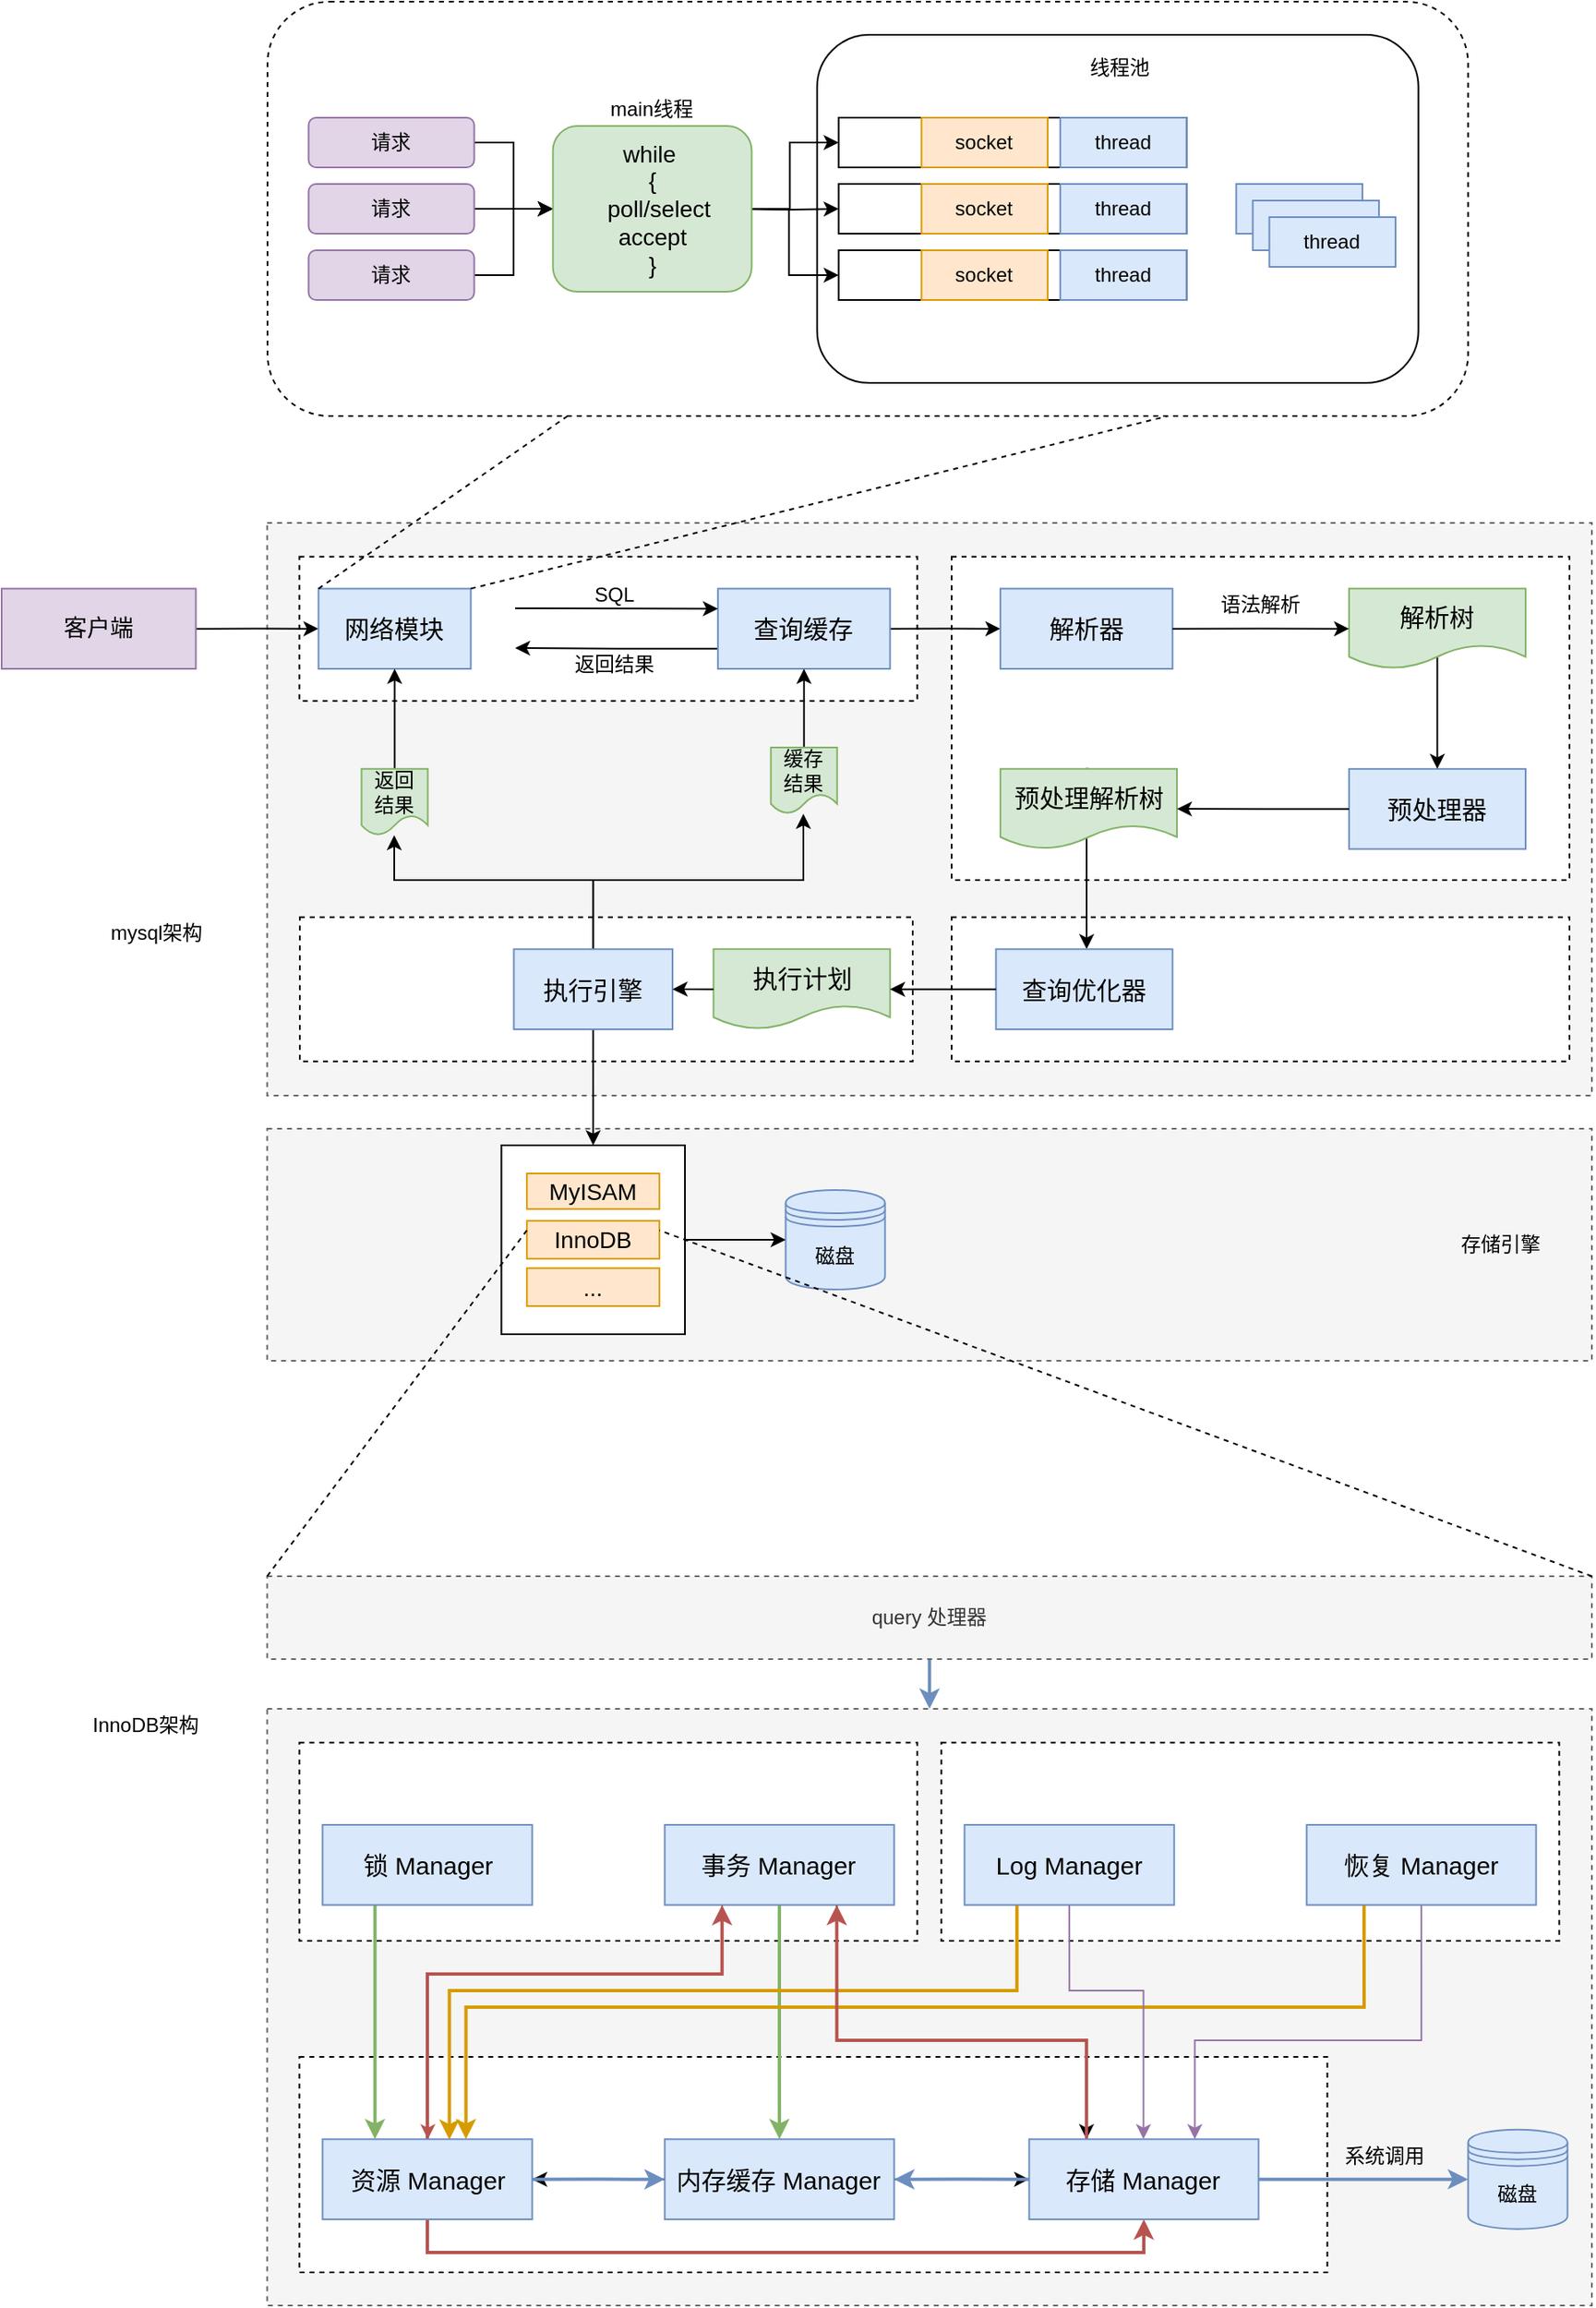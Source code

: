<mxfile version="13.7.6" type="github">
  <diagram id="Nw3A2sw1rG-FBsZ3vatD" name="Page-1">
    <mxGraphModel dx="3153" dy="3159" grid="1" gridSize="10" guides="1" tooltips="1" connect="1" arrows="1" fold="1" page="1" pageScale="1" pageWidth="827" pageHeight="1169" math="0" shadow="0">
      <root>
        <mxCell id="0" />
        <mxCell id="1" parent="0" />
        <mxCell id="5fxkcOZgIj8-exEb8mg5-109" value="" style="rounded=0;whiteSpace=wrap;html=1;fontSize=12;dashed=1;fillColor=#f5f5f5;strokeColor=#666666;fontColor=#333333;" vertex="1" parent="1">
          <mxGeometry x="160.29" y="950" width="799.71" height="360" as="geometry" />
        </mxCell>
        <mxCell id="5fxkcOZgIj8-exEb8mg5-118" value="" style="rounded=0;whiteSpace=wrap;html=1;fontSize=12;dashed=1;" vertex="1" parent="1">
          <mxGeometry x="179.75" y="1160" width="620.54" height="130" as="geometry" />
        </mxCell>
        <mxCell id="5fxkcOZgIj8-exEb8mg5-103" value="" style="rounded=1;whiteSpace=wrap;html=1;dashed=1;fontSize=12;" vertex="1" parent="1">
          <mxGeometry x="160.48" y="-80" width="724.81" height="250" as="geometry" />
        </mxCell>
        <mxCell id="5fxkcOZgIj8-exEb8mg5-98" value="" style="rounded=0;whiteSpace=wrap;html=1;fontSize=12;dashed=1;fillColor=#f5f5f5;strokeColor=#666666;fontColor=#333333;" vertex="1" parent="1">
          <mxGeometry x="160.29" y="600" width="799.71" height="140" as="geometry" />
        </mxCell>
        <mxCell id="5fxkcOZgIj8-exEb8mg5-94" value="" style="rounded=0;whiteSpace=wrap;html=1;fontSize=12;dashed=1;fillColor=#f5f5f5;strokeColor=#666666;fontColor=#333333;" vertex="1" parent="1">
          <mxGeometry x="160.29" y="234.5" width="799.71" height="345.5" as="geometry" />
        </mxCell>
        <mxCell id="5fxkcOZgIj8-exEb8mg5-97" value="" style="rounded=0;whiteSpace=wrap;html=1;fontSize=12;dashed=1;" vertex="1" parent="1">
          <mxGeometry x="180" y="472.33" width="370" height="87" as="geometry" />
        </mxCell>
        <mxCell id="5fxkcOZgIj8-exEb8mg5-96" value="" style="rounded=0;whiteSpace=wrap;html=1;fontSize=12;dashed=1;" vertex="1" parent="1">
          <mxGeometry x="573.5" y="472.33" width="373" height="87" as="geometry" />
        </mxCell>
        <mxCell id="5fxkcOZgIj8-exEb8mg5-95" value="" style="rounded=0;whiteSpace=wrap;html=1;fontSize=12;dashed=1;" vertex="1" parent="1">
          <mxGeometry x="573.5" y="254.84" width="373" height="195.16" as="geometry" />
        </mxCell>
        <mxCell id="5fxkcOZgIj8-exEb8mg5-93" value="" style="rounded=0;whiteSpace=wrap;html=1;fontSize=12;dashed=1;" vertex="1" parent="1">
          <mxGeometry x="179.75" y="254.84" width="373" height="87" as="geometry" />
        </mxCell>
        <mxCell id="5fxkcOZgIj8-exEb8mg5-38" value="" style="rounded=1;whiteSpace=wrap;html=1;fontSize=12;" vertex="1" parent="1">
          <mxGeometry x="492.29" y="-60" width="363" height="210" as="geometry" />
        </mxCell>
        <mxCell id="5fxkcOZgIj8-exEb8mg5-13" value="" style="rounded=0;whiteSpace=wrap;html=1;fontSize=12;" vertex="1" parent="1">
          <mxGeometry x="505.29" y="-10" width="210" height="30" as="geometry" />
        </mxCell>
        <mxCell id="5fxkcOZgIj8-exEb8mg5-32" style="edgeStyle=orthogonalEdgeStyle;rounded=0;orthogonalLoop=1;jettySize=auto;html=1;exitX=1;exitY=0.5;exitDx=0;exitDy=0;entryX=0;entryY=0.5;entryDx=0;entryDy=0;fontSize=12;" edge="1" parent="1" target="5fxkcOZgIj8-exEb8mg5-13">
          <mxGeometry relative="1" as="geometry">
            <mxPoint x="445.29" y="45" as="sourcePoint" />
          </mxGeometry>
        </mxCell>
        <mxCell id="5fxkcOZgIj8-exEb8mg5-33" style="edgeStyle=orthogonalEdgeStyle;rounded=0;orthogonalLoop=1;jettySize=auto;html=1;exitX=1;exitY=0.5;exitDx=0;exitDy=0;entryX=0;entryY=0.5;entryDx=0;entryDy=0;fontSize=12;" edge="1" parent="1" target="5fxkcOZgIj8-exEb8mg5-14">
          <mxGeometry relative="1" as="geometry">
            <mxPoint x="445.29" y="45" as="sourcePoint" />
          </mxGeometry>
        </mxCell>
        <mxCell id="5fxkcOZgIj8-exEb8mg5-34" style="edgeStyle=orthogonalEdgeStyle;rounded=0;orthogonalLoop=1;jettySize=auto;html=1;exitX=1;exitY=0.5;exitDx=0;exitDy=0;fontSize=12;" edge="1" parent="1" source="5fxkcOZgIj8-exEb8mg5-44" target="5fxkcOZgIj8-exEb8mg5-18">
          <mxGeometry relative="1" as="geometry">
            <mxPoint x="445.29" y="45" as="sourcePoint" />
            <Array as="points">
              <mxPoint x="475.29" y="45" />
              <mxPoint x="475.29" y="85" />
            </Array>
          </mxGeometry>
        </mxCell>
        <mxCell id="5fxkcOZgIj8-exEb8mg5-12" value="" style="group" vertex="1" connectable="0" parent="1">
          <mxGeometry x="555.29" y="-10" width="160" height="30" as="geometry" />
        </mxCell>
        <mxCell id="5fxkcOZgIj8-exEb8mg5-10" value="socket" style="rounded=0;whiteSpace=wrap;html=1;fontSize=12;fillColor=#ffe6cc;strokeColor=#d79b00;" vertex="1" parent="5fxkcOZgIj8-exEb8mg5-12">
          <mxGeometry width="76.19" height="30" as="geometry" />
        </mxCell>
        <mxCell id="5fxkcOZgIj8-exEb8mg5-11" value="thread" style="rounded=0;whiteSpace=wrap;html=1;fontSize=12;fillColor=#dae8fc;strokeColor=#6c8ebf;" vertex="1" parent="5fxkcOZgIj8-exEb8mg5-12">
          <mxGeometry x="83.81" width="76.19" height="30" as="geometry" />
        </mxCell>
        <mxCell id="5fxkcOZgIj8-exEb8mg5-14" value="" style="rounded=0;whiteSpace=wrap;html=1;fontSize=12;" vertex="1" parent="1">
          <mxGeometry x="505.29" y="30" width="210" height="30" as="geometry" />
        </mxCell>
        <mxCell id="5fxkcOZgIj8-exEb8mg5-15" value="" style="group" vertex="1" connectable="0" parent="1">
          <mxGeometry x="555.29" y="30" width="160" height="30" as="geometry" />
        </mxCell>
        <mxCell id="5fxkcOZgIj8-exEb8mg5-16" value="socket" style="rounded=0;whiteSpace=wrap;html=1;fontSize=12;fillColor=#ffe6cc;strokeColor=#d79b00;" vertex="1" parent="5fxkcOZgIj8-exEb8mg5-15">
          <mxGeometry width="76.19" height="30" as="geometry" />
        </mxCell>
        <mxCell id="5fxkcOZgIj8-exEb8mg5-17" value="thread" style="rounded=0;whiteSpace=wrap;html=1;fontSize=12;fillColor=#dae8fc;strokeColor=#6c8ebf;" vertex="1" parent="5fxkcOZgIj8-exEb8mg5-15">
          <mxGeometry x="83.81" width="76.19" height="30" as="geometry" />
        </mxCell>
        <mxCell id="5fxkcOZgIj8-exEb8mg5-18" value="" style="rounded=0;whiteSpace=wrap;html=1;fontSize=12;" vertex="1" parent="1">
          <mxGeometry x="505.29" y="70" width="210" height="30" as="geometry" />
        </mxCell>
        <mxCell id="5fxkcOZgIj8-exEb8mg5-19" value="" style="group" vertex="1" connectable="0" parent="1">
          <mxGeometry x="555.29" y="70" width="160" height="30" as="geometry" />
        </mxCell>
        <mxCell id="5fxkcOZgIj8-exEb8mg5-20" value="socket" style="rounded=0;whiteSpace=wrap;html=1;fontSize=12;fillColor=#ffe6cc;strokeColor=#d79b00;" vertex="1" parent="5fxkcOZgIj8-exEb8mg5-19">
          <mxGeometry width="76.19" height="30" as="geometry" />
        </mxCell>
        <mxCell id="5fxkcOZgIj8-exEb8mg5-21" value="thread" style="rounded=0;whiteSpace=wrap;html=1;fontSize=12;fillColor=#dae8fc;strokeColor=#6c8ebf;" vertex="1" parent="5fxkcOZgIj8-exEb8mg5-19">
          <mxGeometry x="83.81" width="76.19" height="30" as="geometry" />
        </mxCell>
        <mxCell id="5fxkcOZgIj8-exEb8mg5-26" value="thread" style="rounded=0;whiteSpace=wrap;html=1;fontSize=12;fillColor=#dae8fc;strokeColor=#6c8ebf;" vertex="1" parent="1">
          <mxGeometry x="745.29" y="30" width="76.19" height="30" as="geometry" />
        </mxCell>
        <mxCell id="5fxkcOZgIj8-exEb8mg5-28" value="thread" style="rounded=0;whiteSpace=wrap;html=1;fontSize=12;fillColor=#dae8fc;strokeColor=#6c8ebf;" vertex="1" parent="1">
          <mxGeometry x="755.29" y="40" width="76.19" height="30" as="geometry" />
        </mxCell>
        <mxCell id="5fxkcOZgIj8-exEb8mg5-29" value="thread" style="rounded=0;whiteSpace=wrap;html=1;fontSize=12;fillColor=#dae8fc;strokeColor=#6c8ebf;" vertex="1" parent="1">
          <mxGeometry x="765.29" y="50" width="76.19" height="30" as="geometry" />
        </mxCell>
        <mxCell id="5fxkcOZgIj8-exEb8mg5-31" value="线程池" style="text;html=1;strokeColor=none;fillColor=none;align=center;verticalAlign=middle;whiteSpace=wrap;rounded=0;fontSize=12;" vertex="1" parent="1">
          <mxGeometry x="655.29" y="-50" width="40" height="20" as="geometry" />
        </mxCell>
        <mxCell id="5fxkcOZgIj8-exEb8mg5-39" value="main线程" style="text;html=1;strokeColor=none;fillColor=none;align=center;verticalAlign=middle;whiteSpace=wrap;rounded=0;fontSize=12;" vertex="1" parent="1">
          <mxGeometry x="365.29" y="-25" width="55" height="20" as="geometry" />
        </mxCell>
        <mxCell id="5fxkcOZgIj8-exEb8mg5-46" style="edgeStyle=orthogonalEdgeStyle;rounded=0;orthogonalLoop=1;jettySize=auto;html=1;exitX=1;exitY=0.5;exitDx=0;exitDy=0;entryX=0;entryY=0.5;entryDx=0;entryDy=0;fontSize=12;" edge="1" parent="1" source="5fxkcOZgIj8-exEb8mg5-41" target="5fxkcOZgIj8-exEb8mg5-44">
          <mxGeometry relative="1" as="geometry" />
        </mxCell>
        <mxCell id="5fxkcOZgIj8-exEb8mg5-41" value="请求" style="rounded=1;whiteSpace=wrap;html=1;fontSize=12;fillColor=#e1d5e7;strokeColor=#9673a6;" vertex="1" parent="1">
          <mxGeometry x="185.29" y="30" width="100" height="30" as="geometry" />
        </mxCell>
        <mxCell id="5fxkcOZgIj8-exEb8mg5-47" style="edgeStyle=orthogonalEdgeStyle;rounded=0;orthogonalLoop=1;jettySize=auto;html=1;exitX=1;exitY=0.5;exitDx=0;exitDy=0;fontSize=12;" edge="1" parent="1" source="5fxkcOZgIj8-exEb8mg5-42" target="5fxkcOZgIj8-exEb8mg5-44">
          <mxGeometry relative="1" as="geometry" />
        </mxCell>
        <mxCell id="5fxkcOZgIj8-exEb8mg5-42" value="请求" style="rounded=1;whiteSpace=wrap;html=1;fontSize=12;fillColor=#e1d5e7;strokeColor=#9673a6;" vertex="1" parent="1">
          <mxGeometry x="185.29" y="70" width="100" height="30" as="geometry" />
        </mxCell>
        <mxCell id="5fxkcOZgIj8-exEb8mg5-45" style="edgeStyle=orthogonalEdgeStyle;rounded=0;orthogonalLoop=1;jettySize=auto;html=1;exitX=1;exitY=0.5;exitDx=0;exitDy=0;fontSize=12;" edge="1" parent="1" source="5fxkcOZgIj8-exEb8mg5-43" target="5fxkcOZgIj8-exEb8mg5-44">
          <mxGeometry relative="1" as="geometry" />
        </mxCell>
        <mxCell id="5fxkcOZgIj8-exEb8mg5-43" value="请求" style="rounded=1;whiteSpace=wrap;html=1;fontSize=12;fillColor=#e1d5e7;strokeColor=#9673a6;" vertex="1" parent="1">
          <mxGeometry x="185.29" y="-10" width="100" height="30" as="geometry" />
        </mxCell>
        <mxCell id="5fxkcOZgIj8-exEb8mg5-44" value="&lt;span style=&quot;font-size: 14px&quot;&gt;while&amp;nbsp;&lt;/span&gt;&lt;br style=&quot;font-size: 14px&quot;&gt;&lt;span style=&quot;font-size: 14px&quot;&gt;{&lt;/span&gt;&lt;br style=&quot;font-size: 14px&quot;&gt;&lt;span style=&quot;font-size: 14px&quot;&gt;&amp;nbsp; poll/select&lt;/span&gt;&lt;br style=&quot;font-size: 14px&quot;&gt;&lt;span style=&quot;font-size: 14px&quot;&gt;accept&lt;/span&gt;&lt;br style=&quot;font-size: 14px&quot;&gt;&lt;span style=&quot;font-size: 14px&quot;&gt;}&lt;/span&gt;" style="rounded=1;whiteSpace=wrap;html=1;fontSize=12;fillColor=#d5e8d4;strokeColor=#82b366;" vertex="1" parent="1">
          <mxGeometry x="332.79" y="-5" width="120" height="100" as="geometry" />
        </mxCell>
        <mxCell id="5fxkcOZgIj8-exEb8mg5-70" value="" style="group;fontSize=12;" vertex="1" connectable="0" parent="1">
          <mxGeometry x="320" y="627" width="92.5" height="97" as="geometry" />
        </mxCell>
        <mxCell id="5fxkcOZgIj8-exEb8mg5-89" value="" style="rounded=0;whiteSpace=wrap;html=1;fontSize=12;" vertex="1" parent="5fxkcOZgIj8-exEb8mg5-70">
          <mxGeometry x="-18.29" y="-17" width="110.79" height="114" as="geometry" />
        </mxCell>
        <mxCell id="5fxkcOZgIj8-exEb8mg5-67" value="InnoDB" style="rounded=0;whiteSpace=wrap;html=1;fontSize=14;fillColor=#ffe6cc;strokeColor=#d79b00;" vertex="1" parent="5fxkcOZgIj8-exEb8mg5-70">
          <mxGeometry x="-2.9" y="28.57" width="80" height="22.857" as="geometry" />
        </mxCell>
        <mxCell id="5fxkcOZgIj8-exEb8mg5-68" value="MyISAM" style="rounded=0;whiteSpace=wrap;html=1;fontSize=14;fillColor=#ffe6cc;strokeColor=#d79b00;" vertex="1" parent="5fxkcOZgIj8-exEb8mg5-70">
          <mxGeometry x="-2.9" width="80" height="21.43" as="geometry" />
        </mxCell>
        <mxCell id="5fxkcOZgIj8-exEb8mg5-69" value="..." style="rounded=0;whiteSpace=wrap;html=1;fontSize=14;fillColor=#ffe6cc;strokeColor=#d79b00;" vertex="1" parent="5fxkcOZgIj8-exEb8mg5-70">
          <mxGeometry x="-2.89" y="57.143" width="80" height="22.857" as="geometry" />
        </mxCell>
        <mxCell id="5fxkcOZgIj8-exEb8mg5-104" style="edgeStyle=orthogonalEdgeStyle;rounded=0;orthogonalLoop=1;jettySize=auto;html=1;exitX=1;exitY=0.5;exitDx=0;exitDy=0;fontSize=12;" edge="1" parent="1" source="5fxkcOZgIj8-exEb8mg5-3" target="5fxkcOZgIj8-exEb8mg5-73">
          <mxGeometry relative="1" as="geometry" />
        </mxCell>
        <mxCell id="5fxkcOZgIj8-exEb8mg5-3" value="客户端" style="rounded=0;whiteSpace=wrap;html=1;fontSize=14;fillColor=#e1d5e7;strokeColor=#9673a6;" vertex="1" parent="1">
          <mxGeometry y="274.167" width="117.237" height="48.333" as="geometry" />
        </mxCell>
        <mxCell id="5fxkcOZgIj8-exEb8mg5-75" style="edgeStyle=orthogonalEdgeStyle;rounded=0;orthogonalLoop=1;jettySize=auto;html=1;exitX=0;exitY=0.75;exitDx=0;exitDy=0;fontSize=15;" edge="1" parent="1" source="5fxkcOZgIj8-exEb8mg5-51">
          <mxGeometry relative="1" as="geometry">
            <mxPoint x="310" y="310" as="targetPoint" />
          </mxGeometry>
        </mxCell>
        <mxCell id="5fxkcOZgIj8-exEb8mg5-106" style="edgeStyle=orthogonalEdgeStyle;rounded=0;orthogonalLoop=1;jettySize=auto;html=1;exitX=1;exitY=0.5;exitDx=0;exitDy=0;fontSize=12;" edge="1" parent="1" source="5fxkcOZgIj8-exEb8mg5-51" target="5fxkcOZgIj8-exEb8mg5-53">
          <mxGeometry relative="1" as="geometry" />
        </mxCell>
        <mxCell id="5fxkcOZgIj8-exEb8mg5-51" value="查询缓存" style="rounded=0;whiteSpace=wrap;html=1;fontSize=15;fillColor=#dae8fc;strokeColor=#6c8ebf;" vertex="1" parent="1">
          <mxGeometry x="432.401" y="274.167" width="103.914" height="48.333" as="geometry" />
        </mxCell>
        <mxCell id="5fxkcOZgIj8-exEb8mg5-53" value="解析器" style="rounded=0;whiteSpace=wrap;html=1;fontSize=15;fillColor=#dae8fc;strokeColor=#6c8ebf;" vertex="1" parent="1">
          <mxGeometry x="602.928" y="274.167" width="103.914" height="48.333" as="geometry" />
        </mxCell>
        <mxCell id="5fxkcOZgIj8-exEb8mg5-54" value="预处理器" style="rounded=0;whiteSpace=wrap;html=1;fontSize=15;fillColor=#dae8fc;strokeColor=#6c8ebf;" vertex="1" parent="1">
          <mxGeometry x="813.421" y="382.917" width="106.579" height="48.333" as="geometry" />
        </mxCell>
        <mxCell id="5fxkcOZgIj8-exEb8mg5-58" style="edgeStyle=orthogonalEdgeStyle;rounded=0;orthogonalLoop=1;jettySize=auto;html=1;exitX=0.5;exitY=0;exitDx=0;exitDy=0;fontSize=15;" edge="1" parent="1" source="5fxkcOZgIj8-exEb8mg5-55" target="5fxkcOZgIj8-exEb8mg5-54">
          <mxGeometry relative="1" as="geometry">
            <Array as="points">
              <mxPoint x="866.711" y="352.708" />
              <mxPoint x="866.711" y="352.708" />
            </Array>
          </mxGeometry>
        </mxCell>
        <mxCell id="5fxkcOZgIj8-exEb8mg5-55" value="解析树" style="shape=document;whiteSpace=wrap;html=1;boundedLbl=1;fontSize=15;fillColor=#d5e8d4;strokeColor=#82b366;" vertex="1" parent="1">
          <mxGeometry x="813.421" y="274.167" width="106.579" height="48.333" as="geometry" />
        </mxCell>
        <mxCell id="5fxkcOZgIj8-exEb8mg5-57" style="edgeStyle=orthogonalEdgeStyle;rounded=0;orthogonalLoop=1;jettySize=auto;html=1;exitX=1;exitY=0.5;exitDx=0;exitDy=0;fontSize=15;" edge="1" parent="1" source="5fxkcOZgIj8-exEb8mg5-53" target="5fxkcOZgIj8-exEb8mg5-55">
          <mxGeometry relative="1" as="geometry" />
        </mxCell>
        <mxCell id="5fxkcOZgIj8-exEb8mg5-72" style="edgeStyle=orthogonalEdgeStyle;rounded=0;orthogonalLoop=1;jettySize=auto;html=1;exitX=0.5;exitY=0;exitDx=0;exitDy=0;fontSize=15;" edge="1" parent="1" source="5fxkcOZgIj8-exEb8mg5-56" target="5fxkcOZgIj8-exEb8mg5-60">
          <mxGeometry relative="1" as="geometry">
            <Array as="points">
              <mxPoint x="655" y="383" />
            </Array>
          </mxGeometry>
        </mxCell>
        <mxCell id="5fxkcOZgIj8-exEb8mg5-56" value="预处理解析树" style="shape=document;whiteSpace=wrap;html=1;boundedLbl=1;fontSize=15;fillColor=#d5e8d4;strokeColor=#82b366;" vertex="1" parent="1">
          <mxGeometry x="602.928" y="382.917" width="106.579" height="48.333" as="geometry" />
        </mxCell>
        <mxCell id="5fxkcOZgIj8-exEb8mg5-59" style="edgeStyle=orthogonalEdgeStyle;rounded=0;orthogonalLoop=1;jettySize=auto;html=1;exitX=0;exitY=0.5;exitDx=0;exitDy=0;fontSize=15;" edge="1" parent="1" source="5fxkcOZgIj8-exEb8mg5-54" target="5fxkcOZgIj8-exEb8mg5-56">
          <mxGeometry relative="1" as="geometry" />
        </mxCell>
        <mxCell id="5fxkcOZgIj8-exEb8mg5-60" value="查询优化器" style="rounded=0;whiteSpace=wrap;html=1;fontSize=15;fillColor=#dae8fc;strokeColor=#6c8ebf;" vertex="1" parent="1">
          <mxGeometry x="600.265" y="491.667" width="106.579" height="48.333" as="geometry" />
        </mxCell>
        <mxCell id="5fxkcOZgIj8-exEb8mg5-61" value="执行计划" style="shape=document;whiteSpace=wrap;html=1;boundedLbl=1;fontSize=15;fillColor=#d5e8d4;strokeColor=#82b366;" vertex="1" parent="1">
          <mxGeometry x="429.74" y="491.667" width="106.579" height="48.333" as="geometry" />
        </mxCell>
        <mxCell id="5fxkcOZgIj8-exEb8mg5-63" style="edgeStyle=orthogonalEdgeStyle;rounded=0;orthogonalLoop=1;jettySize=auto;html=1;exitX=0;exitY=0.5;exitDx=0;exitDy=0;entryX=1;entryY=0.5;entryDx=0;entryDy=0;fontSize=15;" edge="1" parent="1" source="5fxkcOZgIj8-exEb8mg5-60" target="5fxkcOZgIj8-exEb8mg5-61">
          <mxGeometry relative="1" as="geometry" />
        </mxCell>
        <mxCell id="5fxkcOZgIj8-exEb8mg5-82" style="edgeStyle=orthogonalEdgeStyle;rounded=0;orthogonalLoop=1;jettySize=auto;html=1;exitX=0.5;exitY=0;exitDx=0;exitDy=0;fontSize=12;" edge="1" parent="1" source="5fxkcOZgIj8-exEb8mg5-62" target="5fxkcOZgIj8-exEb8mg5-81">
          <mxGeometry relative="1" as="geometry">
            <Array as="points">
              <mxPoint x="357" y="450" />
              <mxPoint x="237" y="450" />
            </Array>
          </mxGeometry>
        </mxCell>
        <mxCell id="5fxkcOZgIj8-exEb8mg5-83" style="edgeStyle=orthogonalEdgeStyle;rounded=0;orthogonalLoop=1;jettySize=auto;html=1;exitX=0.5;exitY=0;exitDx=0;exitDy=0;fontSize=12;" edge="1" parent="1" source="5fxkcOZgIj8-exEb8mg5-62" target="5fxkcOZgIj8-exEb8mg5-79">
          <mxGeometry relative="1" as="geometry">
            <Array as="points">
              <mxPoint x="357" y="450" />
              <mxPoint x="484" y="450" />
            </Array>
          </mxGeometry>
        </mxCell>
        <mxCell id="5fxkcOZgIj8-exEb8mg5-90" style="edgeStyle=orthogonalEdgeStyle;rounded=0;orthogonalLoop=1;jettySize=auto;html=1;exitX=0.5;exitY=1;exitDx=0;exitDy=0;fontSize=12;" edge="1" parent="1" source="5fxkcOZgIj8-exEb8mg5-62" target="5fxkcOZgIj8-exEb8mg5-89">
          <mxGeometry relative="1" as="geometry" />
        </mxCell>
        <mxCell id="5fxkcOZgIj8-exEb8mg5-62" value="执行引擎" style="rounded=0;whiteSpace=wrap;html=1;fontSize=15;fillColor=#dae8fc;strokeColor=#6c8ebf;" vertex="1" parent="1">
          <mxGeometry x="309.21" y="491.67" width="95.79" height="48.33" as="geometry" />
        </mxCell>
        <mxCell id="5fxkcOZgIj8-exEb8mg5-64" style="edgeStyle=orthogonalEdgeStyle;rounded=0;orthogonalLoop=1;jettySize=auto;html=1;exitX=0;exitY=0.5;exitDx=0;exitDy=0;fontSize=15;" edge="1" parent="1" source="5fxkcOZgIj8-exEb8mg5-61" target="5fxkcOZgIj8-exEb8mg5-62">
          <mxGeometry relative="1" as="geometry" />
        </mxCell>
        <mxCell id="5fxkcOZgIj8-exEb8mg5-73" value="网络模块" style="rounded=0;whiteSpace=wrap;html=1;fontSize=15;fillColor=#dae8fc;strokeColor=#6c8ebf;" vertex="1" parent="1">
          <mxGeometry x="191.27" y="274.17" width="91.96" height="48.33" as="geometry" />
        </mxCell>
        <mxCell id="5fxkcOZgIj8-exEb8mg5-74" value="" style="endArrow=classic;html=1;fontSize=15;entryX=0;entryY=0.25;entryDx=0;entryDy=0;" edge="1" parent="1" target="5fxkcOZgIj8-exEb8mg5-51">
          <mxGeometry width="50" height="50" relative="1" as="geometry">
            <mxPoint x="310" y="286" as="sourcePoint" />
            <mxPoint x="370" y="310" as="targetPoint" />
          </mxGeometry>
        </mxCell>
        <mxCell id="5fxkcOZgIj8-exEb8mg5-80" style="edgeStyle=orthogonalEdgeStyle;rounded=0;orthogonalLoop=1;jettySize=auto;html=1;exitX=0.5;exitY=0;exitDx=0;exitDy=0;entryX=0.5;entryY=1;entryDx=0;entryDy=0;fontSize=12;" edge="1" parent="1" source="5fxkcOZgIj8-exEb8mg5-79" target="5fxkcOZgIj8-exEb8mg5-51">
          <mxGeometry relative="1" as="geometry" />
        </mxCell>
        <mxCell id="5fxkcOZgIj8-exEb8mg5-79" value="缓存&lt;br&gt;结果" style="shape=document;whiteSpace=wrap;html=1;boundedLbl=1;fontSize=12;fillColor=#d5e8d4;strokeColor=#82b366;" vertex="1" parent="1">
          <mxGeometry x="464.36" y="370" width="40" height="40" as="geometry" />
        </mxCell>
        <mxCell id="5fxkcOZgIj8-exEb8mg5-84" style="edgeStyle=orthogonalEdgeStyle;rounded=0;orthogonalLoop=1;jettySize=auto;html=1;exitX=0.5;exitY=0;exitDx=0;exitDy=0;fontSize=12;" edge="1" parent="1" source="5fxkcOZgIj8-exEb8mg5-81" target="5fxkcOZgIj8-exEb8mg5-73">
          <mxGeometry relative="1" as="geometry">
            <mxPoint x="310" y="310" as="targetPoint" />
          </mxGeometry>
        </mxCell>
        <mxCell id="5fxkcOZgIj8-exEb8mg5-81" value="返回&lt;br&gt;结果" style="shape=document;whiteSpace=wrap;html=1;boundedLbl=1;fontSize=12;fillColor=#d5e8d4;strokeColor=#82b366;" vertex="1" parent="1">
          <mxGeometry x="217.25" y="382.92" width="40" height="40" as="geometry" />
        </mxCell>
        <mxCell id="5fxkcOZgIj8-exEb8mg5-85" value="SQL" style="text;html=1;strokeColor=none;fillColor=none;align=center;verticalAlign=middle;whiteSpace=wrap;rounded=0;fontSize=12;" vertex="1" parent="1">
          <mxGeometry x="350" y="268" width="40" height="20" as="geometry" />
        </mxCell>
        <mxCell id="5fxkcOZgIj8-exEb8mg5-86" value="返回结果" style="text;html=1;strokeColor=none;fillColor=none;align=center;verticalAlign=middle;whiteSpace=wrap;rounded=0;fontSize=12;" vertex="1" parent="1">
          <mxGeometry x="340" y="310" width="60" height="20" as="geometry" />
        </mxCell>
        <mxCell id="5fxkcOZgIj8-exEb8mg5-87" value="语法解析" style="text;html=1;strokeColor=none;fillColor=none;align=center;verticalAlign=middle;whiteSpace=wrap;rounded=0;fontSize=12;" vertex="1" parent="1">
          <mxGeometry x="730" y="274.17" width="60" height="20" as="geometry" />
        </mxCell>
        <mxCell id="5fxkcOZgIj8-exEb8mg5-91" value="磁盘" style="shape=datastore;whiteSpace=wrap;html=1;fontSize=12;fillColor=#dae8fc;strokeColor=#6c8ebf;" vertex="1" parent="1">
          <mxGeometry x="473.29" y="637" width="60" height="60" as="geometry" />
        </mxCell>
        <mxCell id="5fxkcOZgIj8-exEb8mg5-92" style="edgeStyle=orthogonalEdgeStyle;rounded=0;orthogonalLoop=1;jettySize=auto;html=1;exitX=1;exitY=0.5;exitDx=0;exitDy=0;fontSize=12;" edge="1" parent="1" source="5fxkcOZgIj8-exEb8mg5-89" target="5fxkcOZgIj8-exEb8mg5-91">
          <mxGeometry relative="1" as="geometry" />
        </mxCell>
        <mxCell id="5fxkcOZgIj8-exEb8mg5-100" value="" style="endArrow=none;html=1;fontSize=12;exitX=1;exitY=0;exitDx=0;exitDy=0;entryX=0.75;entryY=1;entryDx=0;entryDy=0;dashed=1;" edge="1" parent="1" source="5fxkcOZgIj8-exEb8mg5-73" target="5fxkcOZgIj8-exEb8mg5-103">
          <mxGeometry width="50" height="50" relative="1" as="geometry">
            <mxPoint x="240" y="230" as="sourcePoint" />
            <mxPoint x="290" y="180" as="targetPoint" />
          </mxGeometry>
        </mxCell>
        <mxCell id="5fxkcOZgIj8-exEb8mg5-101" value="" style="endArrow=none;html=1;fontSize=12;exitX=0;exitY=0;exitDx=0;exitDy=0;entryX=0.25;entryY=1;entryDx=0;entryDy=0;dashed=1;" edge="1" parent="1" source="5fxkcOZgIj8-exEb8mg5-73" target="5fxkcOZgIj8-exEb8mg5-103">
          <mxGeometry width="50" height="50" relative="1" as="geometry">
            <mxPoint x="190" y="220" as="sourcePoint" />
            <mxPoint y="160" as="targetPoint" />
          </mxGeometry>
        </mxCell>
        <mxCell id="5fxkcOZgIj8-exEb8mg5-105" value="存储引擎" style="text;html=1;strokeColor=none;fillColor=none;align=center;verticalAlign=middle;whiteSpace=wrap;rounded=0;dashed=1;fontSize=12;" vertex="1" parent="1">
          <mxGeometry x="880" y="660" width="50" height="20" as="geometry" />
        </mxCell>
        <mxCell id="5fxkcOZgIj8-exEb8mg5-110" value="" style="rounded=0;whiteSpace=wrap;html=1;fontSize=12;dashed=1;" vertex="1" parent="1">
          <mxGeometry x="179.75" y="970.34" width="373" height="119.66" as="geometry" />
        </mxCell>
        <mxCell id="5fxkcOZgIj8-exEb8mg5-131" style="edgeStyle=orthogonalEdgeStyle;rounded=0;orthogonalLoop=1;jettySize=auto;html=1;exitX=0.25;exitY=1;exitDx=0;exitDy=0;fontSize=12;fillColor=#f8cecc;strokeColor=#b85450;" edge="1" parent="1" source="5fxkcOZgIj8-exEb8mg5-111" target="5fxkcOZgIj8-exEb8mg5-120">
          <mxGeometry relative="1" as="geometry">
            <Array as="points">
              <mxPoint x="435.29" y="1110" />
              <mxPoint x="257.29" y="1110" />
            </Array>
          </mxGeometry>
        </mxCell>
        <mxCell id="5fxkcOZgIj8-exEb8mg5-136" style="edgeStyle=orthogonalEdgeStyle;rounded=0;orthogonalLoop=1;jettySize=auto;html=1;exitX=0.5;exitY=1;exitDx=0;exitDy=0;fontSize=12;fillColor=#d5e8d4;strokeColor=#82b366;strokeWidth=2;" edge="1" parent="1" source="5fxkcOZgIj8-exEb8mg5-111" target="5fxkcOZgIj8-exEb8mg5-119">
          <mxGeometry relative="1" as="geometry" />
        </mxCell>
        <mxCell id="5fxkcOZgIj8-exEb8mg5-140" style="edgeStyle=orthogonalEdgeStyle;rounded=0;orthogonalLoop=1;jettySize=auto;html=1;exitX=0.75;exitY=1;exitDx=0;exitDy=0;entryX=0.25;entryY=0;entryDx=0;entryDy=0;fontSize=12;" edge="1" parent="1" source="5fxkcOZgIj8-exEb8mg5-111" target="5fxkcOZgIj8-exEb8mg5-121">
          <mxGeometry relative="1" as="geometry">
            <Array as="points">
              <mxPoint x="504.29" y="1150" />
              <mxPoint x="655.29" y="1150" />
            </Array>
          </mxGeometry>
        </mxCell>
        <mxCell id="5fxkcOZgIj8-exEb8mg5-111" value="事务 Manager" style="rounded=0;whiteSpace=wrap;html=1;fontSize=15;fillColor=#dae8fc;strokeColor=#6c8ebf;" vertex="1" parent="1">
          <mxGeometry x="400.29" y="1020" width="138.49" height="48.33" as="geometry" />
        </mxCell>
        <mxCell id="5fxkcOZgIj8-exEb8mg5-125" style="edgeStyle=orthogonalEdgeStyle;rounded=0;orthogonalLoop=1;jettySize=auto;html=1;exitX=0.25;exitY=1;exitDx=0;exitDy=0;entryX=0.25;entryY=0;entryDx=0;entryDy=0;fontSize=12;fillColor=#d5e8d4;strokeColor=#82b366;strokeWidth=2;" edge="1" parent="1" source="5fxkcOZgIj8-exEb8mg5-112" target="5fxkcOZgIj8-exEb8mg5-120">
          <mxGeometry relative="1" as="geometry" />
        </mxCell>
        <mxCell id="5fxkcOZgIj8-exEb8mg5-112" value="锁 Manager" style="rounded=0;whiteSpace=wrap;html=1;fontSize=15;fillColor=#dae8fc;strokeColor=#6c8ebf;" vertex="1" parent="1">
          <mxGeometry x="193.73" y="1020" width="126.56" height="48.33" as="geometry" />
        </mxCell>
        <mxCell id="5fxkcOZgIj8-exEb8mg5-114" style="edgeStyle=orthogonalEdgeStyle;rounded=0;orthogonalLoop=1;jettySize=auto;html=1;exitX=0.5;exitY=1;exitDx=0;exitDy=0;entryX=0.5;entryY=0;entryDx=0;entryDy=0;fontSize=12;fillColor=#dae8fc;strokeColor=#6c8ebf;strokeWidth=2;" edge="1" parent="1" source="5fxkcOZgIj8-exEb8mg5-113" target="5fxkcOZgIj8-exEb8mg5-109">
          <mxGeometry relative="1" as="geometry" />
        </mxCell>
        <mxCell id="5fxkcOZgIj8-exEb8mg5-113" value="query 处理器" style="rounded=0;whiteSpace=wrap;html=1;fontSize=12;dashed=1;fillColor=#f5f5f5;strokeColor=#666666;fontColor=#333333;" vertex="1" parent="1">
          <mxGeometry x="160.29" y="870" width="799.71" height="50" as="geometry" />
        </mxCell>
        <mxCell id="5fxkcOZgIj8-exEb8mg5-115" value="" style="rounded=0;whiteSpace=wrap;html=1;fontSize=12;dashed=1;" vertex="1" parent="1">
          <mxGeometry x="567.29" y="970.34" width="373" height="119.66" as="geometry" />
        </mxCell>
        <mxCell id="5fxkcOZgIj8-exEb8mg5-133" style="edgeStyle=orthogonalEdgeStyle;rounded=0;orthogonalLoop=1;jettySize=auto;html=1;exitX=0.25;exitY=1;exitDx=0;exitDy=0;fontSize=12;fillColor=#ffe6cc;strokeColor=#d79b00;strokeWidth=2;" edge="1" parent="1" source="5fxkcOZgIj8-exEb8mg5-116" target="5fxkcOZgIj8-exEb8mg5-120">
          <mxGeometry relative="1" as="geometry">
            <Array as="points">
              <mxPoint x="822.29" y="1130" />
              <mxPoint x="280.29" y="1130" />
            </Array>
          </mxGeometry>
        </mxCell>
        <mxCell id="5fxkcOZgIj8-exEb8mg5-134" style="edgeStyle=orthogonalEdgeStyle;rounded=0;orthogonalLoop=1;jettySize=auto;html=1;exitX=0.5;exitY=1;exitDx=0;exitDy=0;fontSize=12;fillColor=#e1d5e7;strokeColor=#9673a6;" edge="1" parent="1" source="5fxkcOZgIj8-exEb8mg5-116" target="5fxkcOZgIj8-exEb8mg5-121">
          <mxGeometry relative="1" as="geometry">
            <Array as="points">
              <mxPoint x="857.29" y="1150" />
              <mxPoint x="720.29" y="1150" />
            </Array>
          </mxGeometry>
        </mxCell>
        <mxCell id="5fxkcOZgIj8-exEb8mg5-116" value="恢复 Manager" style="rounded=0;whiteSpace=wrap;html=1;fontSize=15;fillColor=#dae8fc;strokeColor=#6c8ebf;" vertex="1" parent="1">
          <mxGeometry x="787.83" y="1020" width="138.49" height="48.33" as="geometry" />
        </mxCell>
        <mxCell id="5fxkcOZgIj8-exEb8mg5-132" style="edgeStyle=orthogonalEdgeStyle;rounded=0;orthogonalLoop=1;jettySize=auto;html=1;exitX=0.25;exitY=1;exitDx=0;exitDy=0;fontSize=12;fillColor=#ffe6cc;strokeColor=#d79b00;strokeWidth=2;" edge="1" parent="1" source="5fxkcOZgIj8-exEb8mg5-117">
          <mxGeometry relative="1" as="geometry">
            <mxPoint x="270.29" y="1210" as="targetPoint" />
            <Array as="points">
              <mxPoint x="613.29" y="1120" />
              <mxPoint x="270.29" y="1120" />
              <mxPoint x="270.29" y="1210" />
            </Array>
          </mxGeometry>
        </mxCell>
        <mxCell id="5fxkcOZgIj8-exEb8mg5-135" style="edgeStyle=orthogonalEdgeStyle;rounded=0;orthogonalLoop=1;jettySize=auto;html=1;exitX=0.5;exitY=1;exitDx=0;exitDy=0;fontSize=12;fillColor=#e1d5e7;strokeColor=#9673a6;" edge="1" parent="1" source="5fxkcOZgIj8-exEb8mg5-117" target="5fxkcOZgIj8-exEb8mg5-121">
          <mxGeometry relative="1" as="geometry">
            <Array as="points">
              <mxPoint x="644.29" y="1120" />
              <mxPoint x="689.29" y="1120" />
            </Array>
          </mxGeometry>
        </mxCell>
        <mxCell id="5fxkcOZgIj8-exEb8mg5-117" value="Log Manager" style="rounded=0;whiteSpace=wrap;html=1;fontSize=15;fillColor=#dae8fc;strokeColor=#6c8ebf;" vertex="1" parent="1">
          <mxGeometry x="581.27" y="1020" width="126.56" height="48.33" as="geometry" />
        </mxCell>
        <mxCell id="5fxkcOZgIj8-exEb8mg5-127" style="edgeStyle=orthogonalEdgeStyle;rounded=0;orthogonalLoop=1;jettySize=auto;html=1;exitX=1;exitY=0.5;exitDx=0;exitDy=0;fontSize=12;" edge="1" parent="1" source="5fxkcOZgIj8-exEb8mg5-119" target="5fxkcOZgIj8-exEb8mg5-121">
          <mxGeometry relative="1" as="geometry" />
        </mxCell>
        <mxCell id="5fxkcOZgIj8-exEb8mg5-128" style="edgeStyle=orthogonalEdgeStyle;rounded=0;orthogonalLoop=1;jettySize=auto;html=1;exitX=0;exitY=0.5;exitDx=0;exitDy=0;fontSize=12;" edge="1" parent="1" source="5fxkcOZgIj8-exEb8mg5-119" target="5fxkcOZgIj8-exEb8mg5-120">
          <mxGeometry relative="1" as="geometry" />
        </mxCell>
        <mxCell id="5fxkcOZgIj8-exEb8mg5-119" value="内存缓存 Manager" style="rounded=0;whiteSpace=wrap;html=1;fontSize=15;fillColor=#dae8fc;strokeColor=#6c8ebf;" vertex="1" parent="1">
          <mxGeometry x="400.29" y="1209.66" width="138.49" height="48.33" as="geometry" />
        </mxCell>
        <mxCell id="5fxkcOZgIj8-exEb8mg5-126" style="edgeStyle=orthogonalEdgeStyle;rounded=0;orthogonalLoop=1;jettySize=auto;html=1;exitX=1;exitY=0.5;exitDx=0;exitDy=0;fontSize=12;fillColor=#dae8fc;strokeColor=#6c8ebf;strokeWidth=2;" edge="1" parent="1" source="5fxkcOZgIj8-exEb8mg5-120" target="5fxkcOZgIj8-exEb8mg5-119">
          <mxGeometry relative="1" as="geometry" />
        </mxCell>
        <mxCell id="5fxkcOZgIj8-exEb8mg5-130" style="edgeStyle=orthogonalEdgeStyle;rounded=0;orthogonalLoop=1;jettySize=auto;html=1;exitX=0.5;exitY=1;exitDx=0;exitDy=0;entryX=0.5;entryY=1;entryDx=0;entryDy=0;fontSize=12;fillColor=#f8cecc;strokeColor=#b85450;strokeWidth=2;" edge="1" parent="1" source="5fxkcOZgIj8-exEb8mg5-120" target="5fxkcOZgIj8-exEb8mg5-121">
          <mxGeometry relative="1" as="geometry" />
        </mxCell>
        <mxCell id="5fxkcOZgIj8-exEb8mg5-138" style="edgeStyle=orthogonalEdgeStyle;rounded=0;orthogonalLoop=1;jettySize=auto;html=1;exitX=0.5;exitY=0;exitDx=0;exitDy=0;entryX=0.25;entryY=1;entryDx=0;entryDy=0;fontSize=12;fillColor=#f8cecc;strokeColor=#b85450;strokeWidth=2;" edge="1" parent="1" source="5fxkcOZgIj8-exEb8mg5-120" target="5fxkcOZgIj8-exEb8mg5-111">
          <mxGeometry relative="1" as="geometry">
            <Array as="points">
              <mxPoint x="257.29" y="1110" />
              <mxPoint x="435.29" y="1110" />
            </Array>
          </mxGeometry>
        </mxCell>
        <mxCell id="5fxkcOZgIj8-exEb8mg5-120" value="资源 Manager" style="rounded=0;whiteSpace=wrap;html=1;fontSize=15;fillColor=#dae8fc;strokeColor=#6c8ebf;" vertex="1" parent="1">
          <mxGeometry x="193.73" y="1209.66" width="126.56" height="48.33" as="geometry" />
        </mxCell>
        <mxCell id="5fxkcOZgIj8-exEb8mg5-123" style="edgeStyle=orthogonalEdgeStyle;rounded=0;orthogonalLoop=1;jettySize=auto;html=1;exitX=1;exitY=0.5;exitDx=0;exitDy=0;entryX=0;entryY=0.5;entryDx=0;entryDy=0;fontSize=12;fillColor=#dae8fc;strokeColor=#6c8ebf;strokeWidth=2;" edge="1" parent="1" source="5fxkcOZgIj8-exEb8mg5-121" target="5fxkcOZgIj8-exEb8mg5-122">
          <mxGeometry relative="1" as="geometry" />
        </mxCell>
        <mxCell id="5fxkcOZgIj8-exEb8mg5-129" style="edgeStyle=orthogonalEdgeStyle;rounded=0;orthogonalLoop=1;jettySize=auto;html=1;exitX=0;exitY=0.5;exitDx=0;exitDy=0;fontSize=12;fillColor=#dae8fc;strokeColor=#6c8ebf;strokeWidth=2;" edge="1" parent="1" source="5fxkcOZgIj8-exEb8mg5-121" target="5fxkcOZgIj8-exEb8mg5-119">
          <mxGeometry relative="1" as="geometry" />
        </mxCell>
        <mxCell id="5fxkcOZgIj8-exEb8mg5-141" style="edgeStyle=orthogonalEdgeStyle;rounded=0;orthogonalLoop=1;jettySize=auto;html=1;exitX=0.25;exitY=0;exitDx=0;exitDy=0;entryX=0.75;entryY=1;entryDx=0;entryDy=0;fontSize=12;fillColor=#f8cecc;strokeColor=#b85450;strokeWidth=2;" edge="1" parent="1" source="5fxkcOZgIj8-exEb8mg5-121" target="5fxkcOZgIj8-exEb8mg5-111">
          <mxGeometry relative="1" as="geometry">
            <Array as="points">
              <mxPoint x="655.29" y="1150" />
              <mxPoint x="504.29" y="1150" />
            </Array>
          </mxGeometry>
        </mxCell>
        <mxCell id="5fxkcOZgIj8-exEb8mg5-121" value="存储 Manager" style="rounded=0;whiteSpace=wrap;html=1;fontSize=15;fillColor=#dae8fc;strokeColor=#6c8ebf;" vertex="1" parent="1">
          <mxGeometry x="620.29" y="1209.66" width="138.49" height="48.33" as="geometry" />
        </mxCell>
        <mxCell id="5fxkcOZgIj8-exEb8mg5-122" value="磁盘" style="shape=datastore;whiteSpace=wrap;html=1;fontSize=12;fillColor=#dae8fc;strokeColor=#6c8ebf;" vertex="1" parent="1">
          <mxGeometry x="885.29" y="1203.82" width="60" height="60" as="geometry" />
        </mxCell>
        <mxCell id="5fxkcOZgIj8-exEb8mg5-124" value="系统调用" style="text;html=1;strokeColor=none;fillColor=none;align=center;verticalAlign=middle;whiteSpace=wrap;rounded=0;dashed=1;fontSize=12;" vertex="1" parent="1">
          <mxGeometry x="810.29" y="1210" width="50" height="20" as="geometry" />
        </mxCell>
        <mxCell id="5fxkcOZgIj8-exEb8mg5-142" value="" style="endArrow=none;html=1;strokeWidth=1;fontSize=12;entryX=0;entryY=0.25;entryDx=0;entryDy=0;exitX=0;exitY=0;exitDx=0;exitDy=0;dashed=1;" edge="1" parent="1" source="5fxkcOZgIj8-exEb8mg5-113" target="5fxkcOZgIj8-exEb8mg5-67">
          <mxGeometry width="50" height="50" relative="1" as="geometry">
            <mxPoint x="230" y="870" as="sourcePoint" />
            <mxPoint x="280" y="820" as="targetPoint" />
          </mxGeometry>
        </mxCell>
        <mxCell id="5fxkcOZgIj8-exEb8mg5-143" value="" style="endArrow=none;html=1;strokeWidth=1;fontSize=12;entryX=1;entryY=0.25;entryDx=0;entryDy=0;exitX=1;exitY=0;exitDx=0;exitDy=0;dashed=1;" edge="1" parent="1" source="5fxkcOZgIj8-exEb8mg5-113" target="5fxkcOZgIj8-exEb8mg5-67">
          <mxGeometry width="50" height="50" relative="1" as="geometry">
            <mxPoint x="430" y="850" as="sourcePoint" />
            <mxPoint x="480" y="800" as="targetPoint" />
          </mxGeometry>
        </mxCell>
        <mxCell id="5fxkcOZgIj8-exEb8mg5-144" value="mysql架构" style="text;html=1;strokeColor=none;fillColor=none;align=center;verticalAlign=middle;whiteSpace=wrap;rounded=0;dashed=1;fontSize=12;" vertex="1" parent="1">
          <mxGeometry x="62.62" y="471.67" width="61" height="20" as="geometry" />
        </mxCell>
        <mxCell id="5fxkcOZgIj8-exEb8mg5-145" value="InnoDB架构" style="text;html=1;strokeColor=none;fillColor=none;align=center;verticalAlign=middle;whiteSpace=wrap;rounded=0;dashed=1;fontSize=12;" vertex="1" parent="1">
          <mxGeometry x="49.86" y="950.34" width="73.76" height="20" as="geometry" />
        </mxCell>
      </root>
    </mxGraphModel>
  </diagram>
</mxfile>
